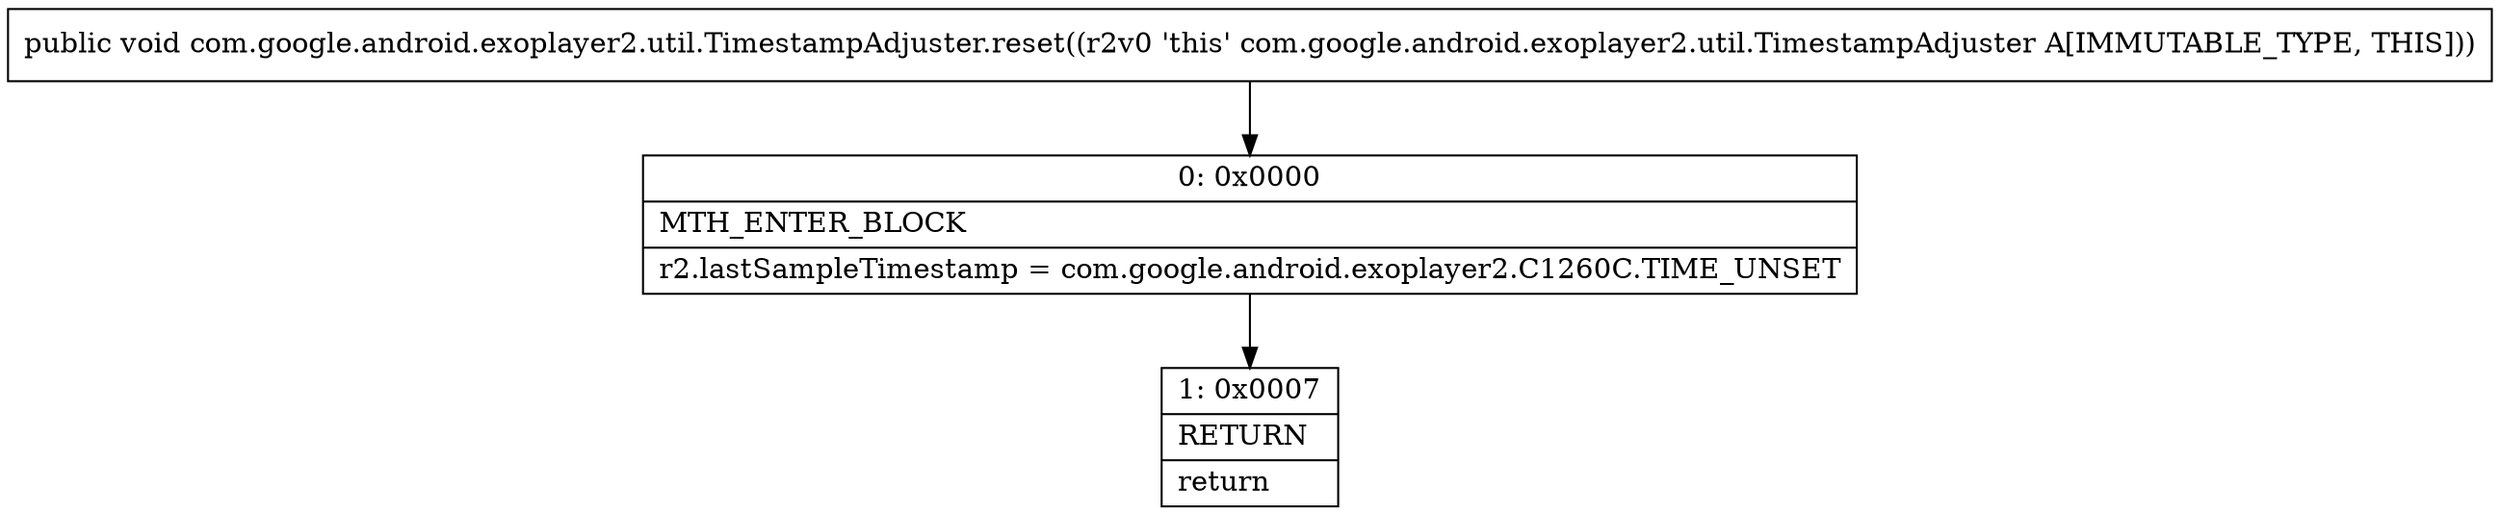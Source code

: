 digraph "CFG forcom.google.android.exoplayer2.util.TimestampAdjuster.reset()V" {
Node_0 [shape=record,label="{0\:\ 0x0000|MTH_ENTER_BLOCK\l|r2.lastSampleTimestamp = com.google.android.exoplayer2.C1260C.TIME_UNSET\l}"];
Node_1 [shape=record,label="{1\:\ 0x0007|RETURN\l|return\l}"];
MethodNode[shape=record,label="{public void com.google.android.exoplayer2.util.TimestampAdjuster.reset((r2v0 'this' com.google.android.exoplayer2.util.TimestampAdjuster A[IMMUTABLE_TYPE, THIS])) }"];
MethodNode -> Node_0;
Node_0 -> Node_1;
}

